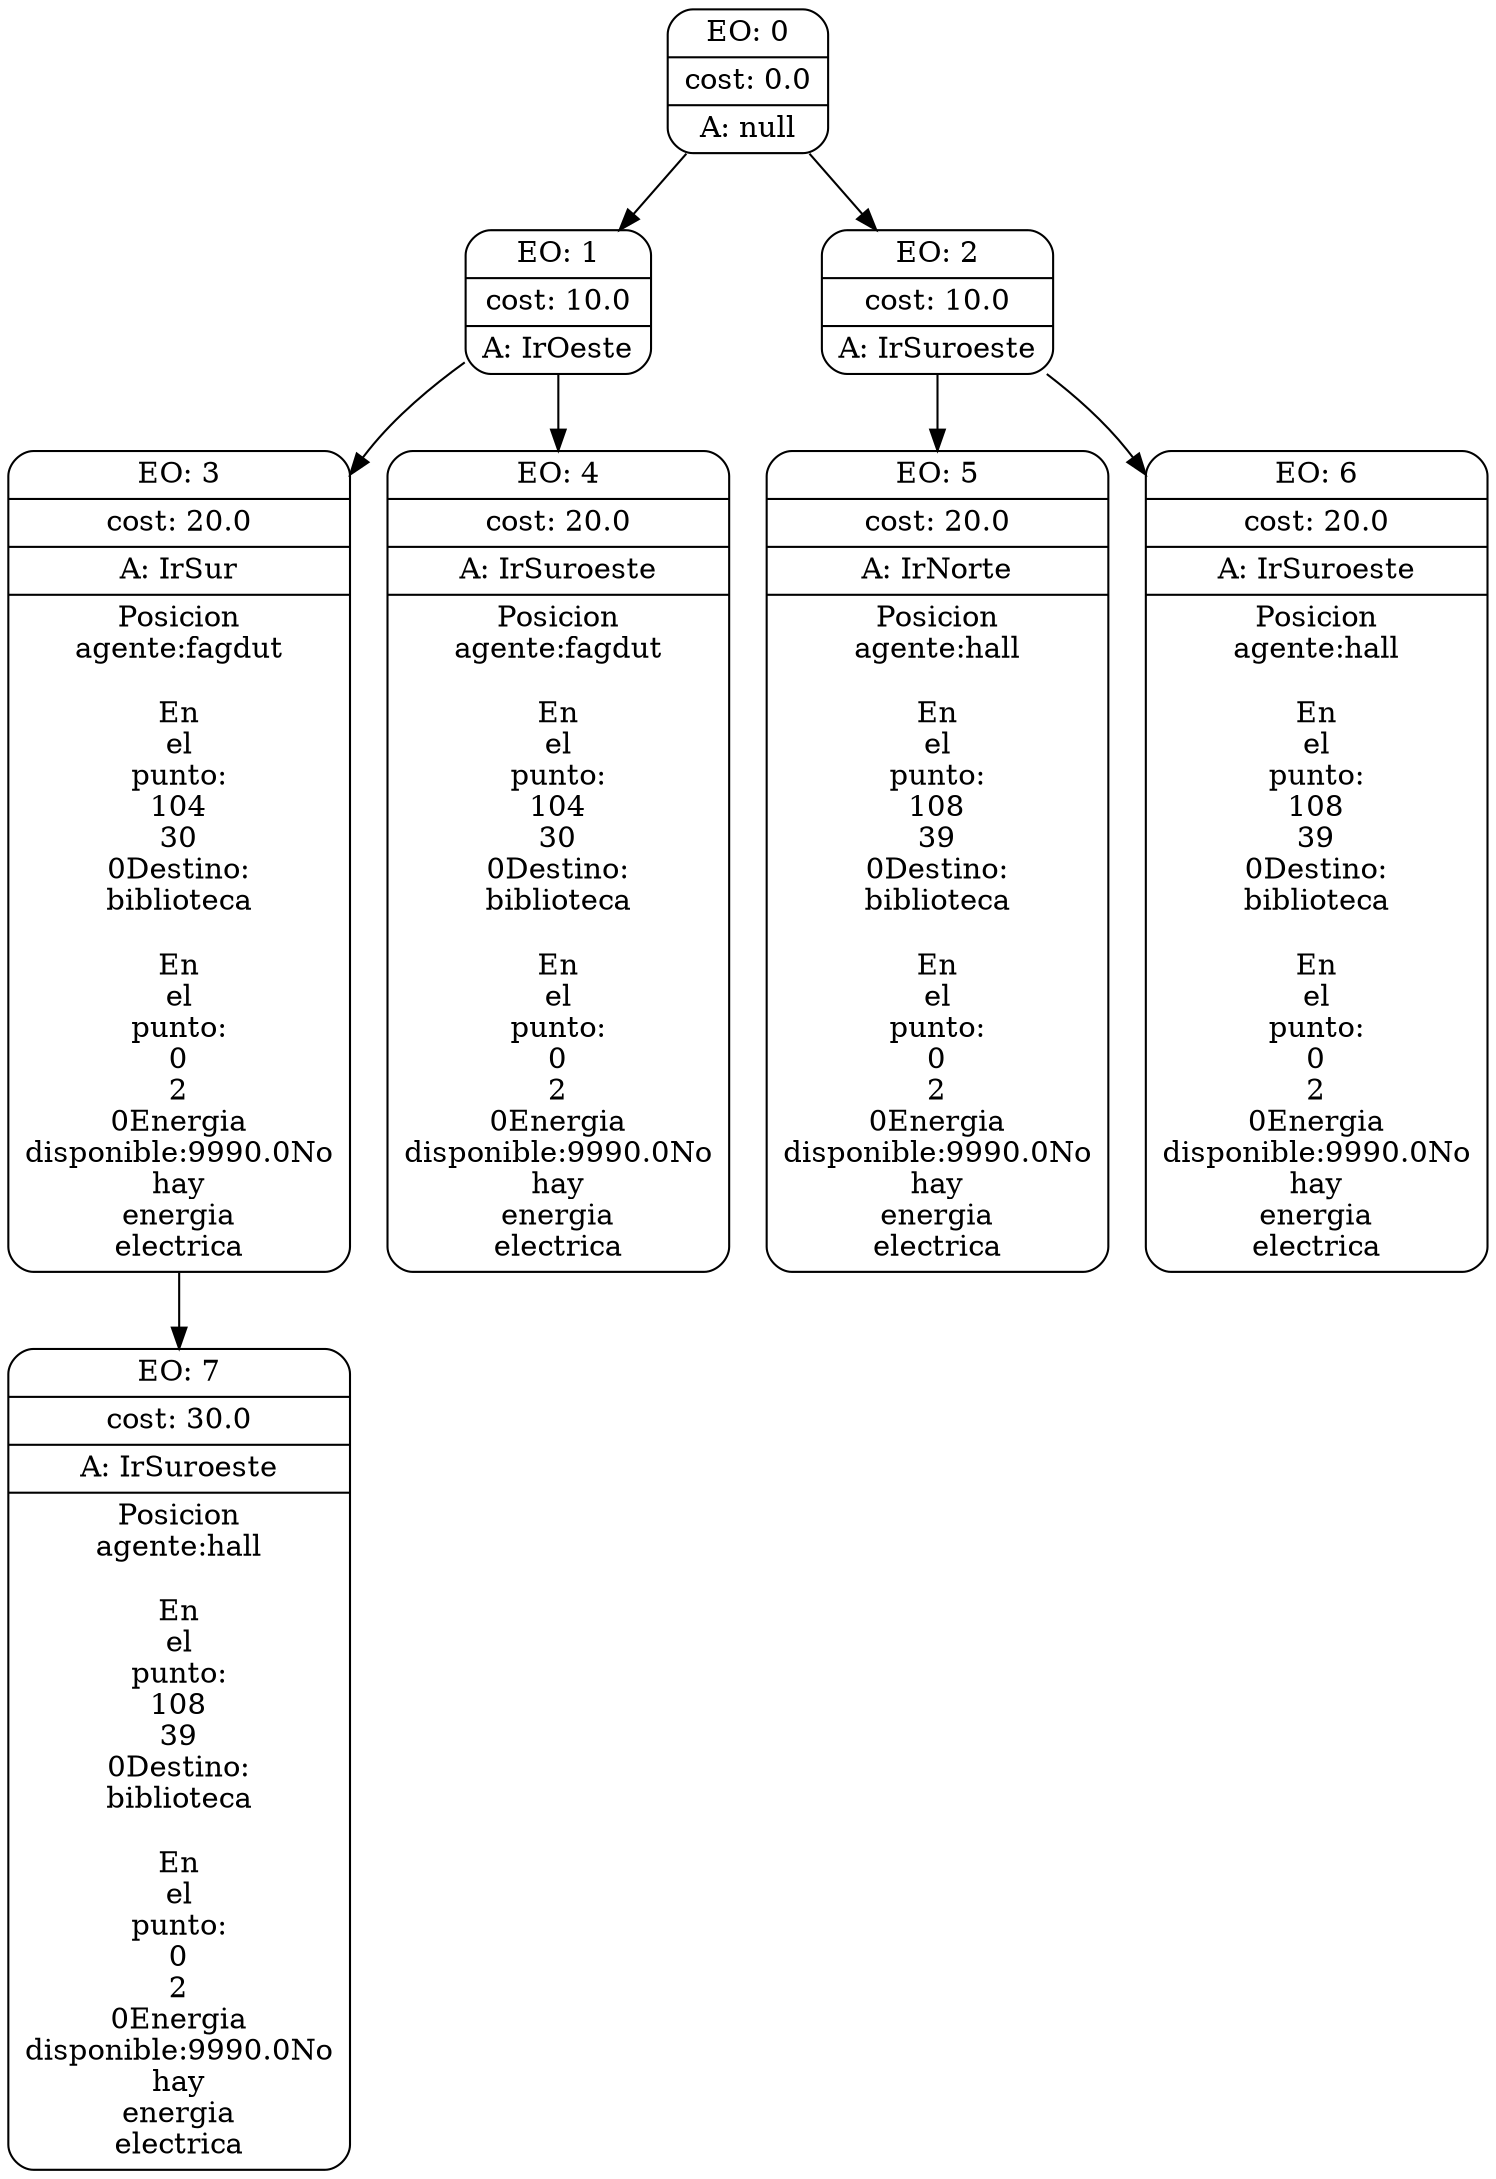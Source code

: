 digraph g {
node [shape = Mrecord];
nodo0[label="{EO: 0|cost: 0.0|A: null}"]
nodo1[label="{EO: 1|cost: 10.0|A: IrOeste}"]
nodo3[label="{EO: 3|cost: 20.0|A: IrSur|Posicion\nagente:fagdut\n\nEn\nel\npunto:\n104\n30\n0
Destino:\nbiblioteca\n\nEn\nel\npunto:\n0\n2\n0
Energia\ndisponible:9990.0
No\nhay\nenergia\nelectrica
}"]
nodo7[label="{EO: 7|cost: 30.0|A: IrSuroeste|Posicion\nagente:hall\n\nEn\nel\npunto:\n108\n39\n0
Destino:\nbiblioteca\n\nEn\nel\npunto:\n0\n2\n0
Energia\ndisponible:9990.0
No\nhay\nenergia\nelectrica
}"]

nodo3 -> nodo7;

nodo1 -> nodo3;
nodo4[label="{EO: 4|cost: 20.0|A: IrSuroeste|Posicion\nagente:fagdut\n\nEn\nel\npunto:\n104\n30\n0
Destino:\nbiblioteca\n\nEn\nel\npunto:\n0\n2\n0
Energia\ndisponible:9990.0
No\nhay\nenergia\nelectrica
}"]

nodo1 -> nodo4;

nodo0 -> nodo1;
nodo2[label="{EO: 2|cost: 10.0|A: IrSuroeste}"]
nodo5[label="{EO: 5|cost: 20.0|A: IrNorte|Posicion\nagente:hall\n\nEn\nel\npunto:\n108\n39\n0
Destino:\nbiblioteca\n\nEn\nel\npunto:\n0\n2\n0
Energia\ndisponible:9990.0
No\nhay\nenergia\nelectrica
}"]

nodo2 -> nodo5;
nodo6[label="{EO: 6|cost: 20.0|A: IrSuroeste|Posicion\nagente:hall\n\nEn\nel\npunto:\n108\n39\n0
Destino:\nbiblioteca\n\nEn\nel\npunto:\n0\n2\n0
Energia\ndisponible:9990.0
No\nhay\nenergia\nelectrica
}"]

nodo2 -> nodo6;

nodo0 -> nodo2;


}